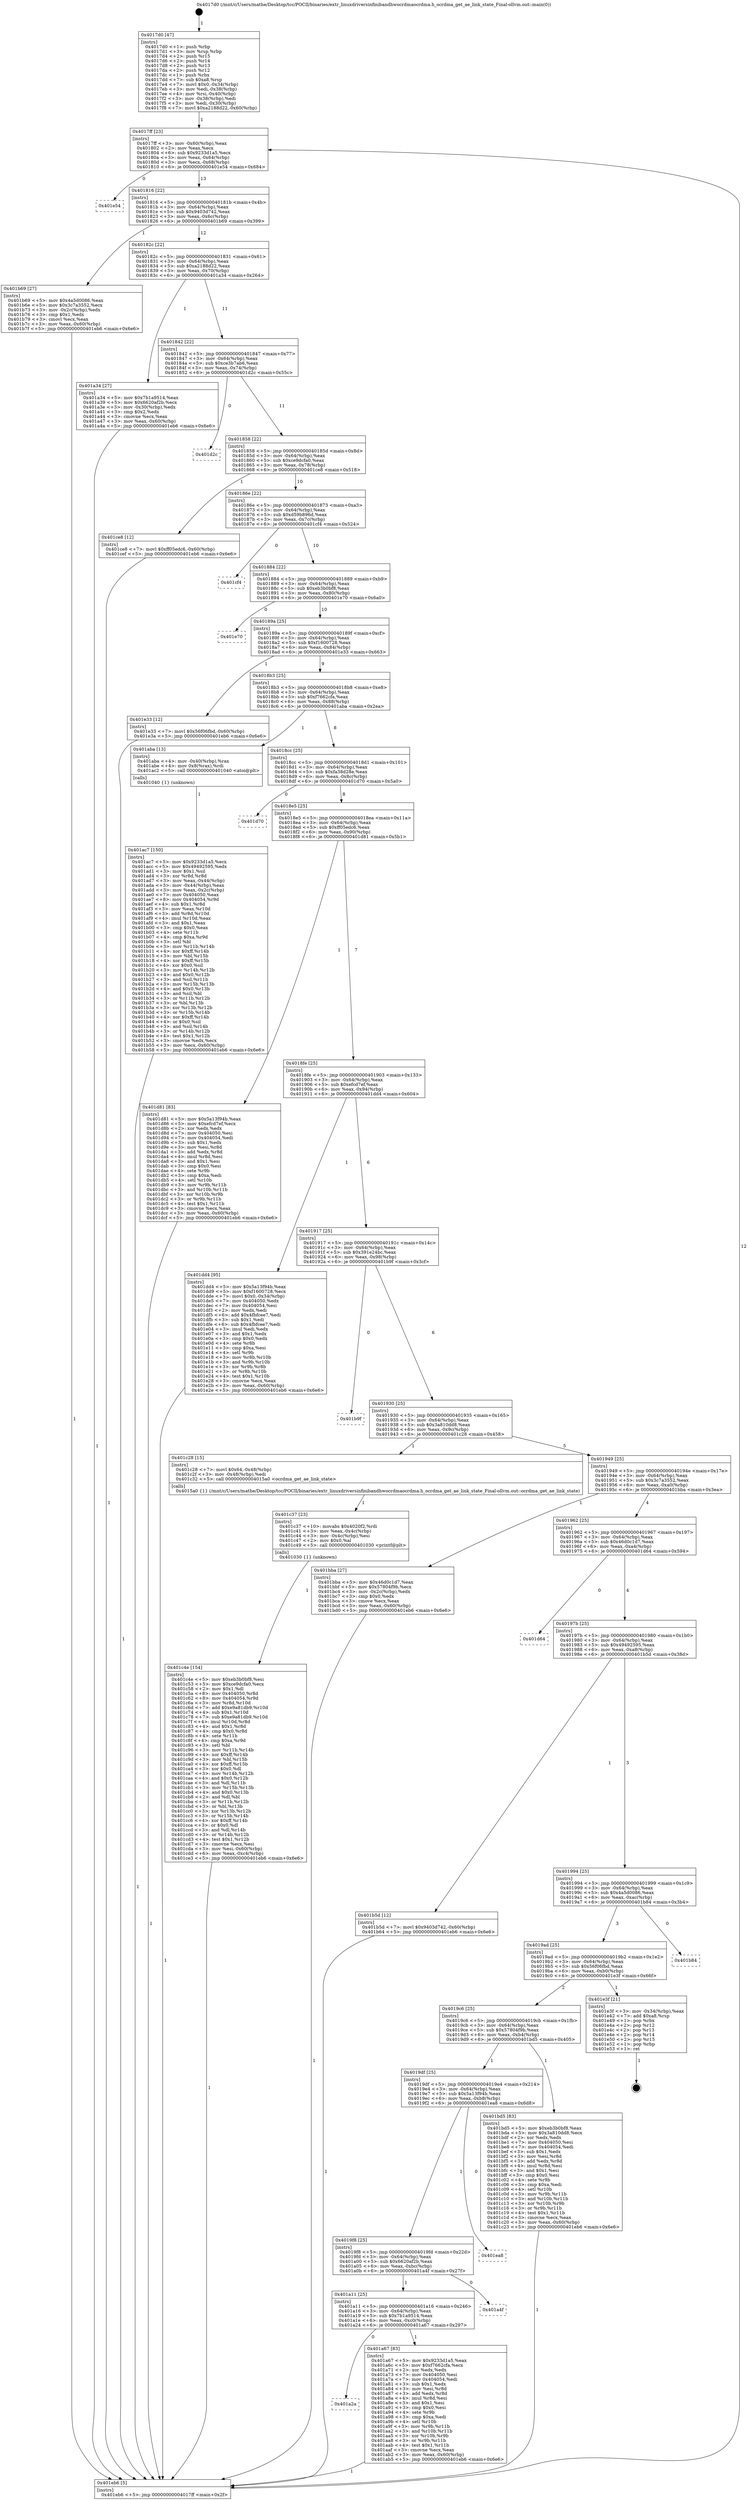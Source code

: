 digraph "0x4017d0" {
  label = "0x4017d0 (/mnt/c/Users/mathe/Desktop/tcc/POCII/binaries/extr_linuxdriversinfinibandhwocrdmaocrdma.h_ocrdma_get_ae_link_state_Final-ollvm.out::main(0))"
  labelloc = "t"
  node[shape=record]

  Entry [label="",width=0.3,height=0.3,shape=circle,fillcolor=black,style=filled]
  "0x4017ff" [label="{
     0x4017ff [23]\l
     | [instrs]\l
     &nbsp;&nbsp;0x4017ff \<+3\>: mov -0x60(%rbp),%eax\l
     &nbsp;&nbsp;0x401802 \<+2\>: mov %eax,%ecx\l
     &nbsp;&nbsp;0x401804 \<+6\>: sub $0x9233d1a5,%ecx\l
     &nbsp;&nbsp;0x40180a \<+3\>: mov %eax,-0x64(%rbp)\l
     &nbsp;&nbsp;0x40180d \<+3\>: mov %ecx,-0x68(%rbp)\l
     &nbsp;&nbsp;0x401810 \<+6\>: je 0000000000401e54 \<main+0x684\>\l
  }"]
  "0x401e54" [label="{
     0x401e54\l
  }", style=dashed]
  "0x401816" [label="{
     0x401816 [22]\l
     | [instrs]\l
     &nbsp;&nbsp;0x401816 \<+5\>: jmp 000000000040181b \<main+0x4b\>\l
     &nbsp;&nbsp;0x40181b \<+3\>: mov -0x64(%rbp),%eax\l
     &nbsp;&nbsp;0x40181e \<+5\>: sub $0x9403d742,%eax\l
     &nbsp;&nbsp;0x401823 \<+3\>: mov %eax,-0x6c(%rbp)\l
     &nbsp;&nbsp;0x401826 \<+6\>: je 0000000000401b69 \<main+0x399\>\l
  }"]
  Exit [label="",width=0.3,height=0.3,shape=circle,fillcolor=black,style=filled,peripheries=2]
  "0x401b69" [label="{
     0x401b69 [27]\l
     | [instrs]\l
     &nbsp;&nbsp;0x401b69 \<+5\>: mov $0x4a5d0086,%eax\l
     &nbsp;&nbsp;0x401b6e \<+5\>: mov $0x3c7a3552,%ecx\l
     &nbsp;&nbsp;0x401b73 \<+3\>: mov -0x2c(%rbp),%edx\l
     &nbsp;&nbsp;0x401b76 \<+3\>: cmp $0x1,%edx\l
     &nbsp;&nbsp;0x401b79 \<+3\>: cmovl %ecx,%eax\l
     &nbsp;&nbsp;0x401b7c \<+3\>: mov %eax,-0x60(%rbp)\l
     &nbsp;&nbsp;0x401b7f \<+5\>: jmp 0000000000401eb6 \<main+0x6e6\>\l
  }"]
  "0x40182c" [label="{
     0x40182c [22]\l
     | [instrs]\l
     &nbsp;&nbsp;0x40182c \<+5\>: jmp 0000000000401831 \<main+0x61\>\l
     &nbsp;&nbsp;0x401831 \<+3\>: mov -0x64(%rbp),%eax\l
     &nbsp;&nbsp;0x401834 \<+5\>: sub $0xa2188d22,%eax\l
     &nbsp;&nbsp;0x401839 \<+3\>: mov %eax,-0x70(%rbp)\l
     &nbsp;&nbsp;0x40183c \<+6\>: je 0000000000401a34 \<main+0x264\>\l
  }"]
  "0x401c4e" [label="{
     0x401c4e [154]\l
     | [instrs]\l
     &nbsp;&nbsp;0x401c4e \<+5\>: mov $0xeb3b0bf8,%esi\l
     &nbsp;&nbsp;0x401c53 \<+5\>: mov $0xce9dcfa0,%ecx\l
     &nbsp;&nbsp;0x401c58 \<+2\>: mov $0x1,%dl\l
     &nbsp;&nbsp;0x401c5a \<+8\>: mov 0x404050,%r8d\l
     &nbsp;&nbsp;0x401c62 \<+8\>: mov 0x404054,%r9d\l
     &nbsp;&nbsp;0x401c6a \<+3\>: mov %r8d,%r10d\l
     &nbsp;&nbsp;0x401c6d \<+7\>: add $0xe9a81db9,%r10d\l
     &nbsp;&nbsp;0x401c74 \<+4\>: sub $0x1,%r10d\l
     &nbsp;&nbsp;0x401c78 \<+7\>: sub $0xe9a81db9,%r10d\l
     &nbsp;&nbsp;0x401c7f \<+4\>: imul %r10d,%r8d\l
     &nbsp;&nbsp;0x401c83 \<+4\>: and $0x1,%r8d\l
     &nbsp;&nbsp;0x401c87 \<+4\>: cmp $0x0,%r8d\l
     &nbsp;&nbsp;0x401c8b \<+4\>: sete %r11b\l
     &nbsp;&nbsp;0x401c8f \<+4\>: cmp $0xa,%r9d\l
     &nbsp;&nbsp;0x401c93 \<+3\>: setl %bl\l
     &nbsp;&nbsp;0x401c96 \<+3\>: mov %r11b,%r14b\l
     &nbsp;&nbsp;0x401c99 \<+4\>: xor $0xff,%r14b\l
     &nbsp;&nbsp;0x401c9d \<+3\>: mov %bl,%r15b\l
     &nbsp;&nbsp;0x401ca0 \<+4\>: xor $0xff,%r15b\l
     &nbsp;&nbsp;0x401ca4 \<+3\>: xor $0x0,%dl\l
     &nbsp;&nbsp;0x401ca7 \<+3\>: mov %r14b,%r12b\l
     &nbsp;&nbsp;0x401caa \<+4\>: and $0x0,%r12b\l
     &nbsp;&nbsp;0x401cae \<+3\>: and %dl,%r11b\l
     &nbsp;&nbsp;0x401cb1 \<+3\>: mov %r15b,%r13b\l
     &nbsp;&nbsp;0x401cb4 \<+4\>: and $0x0,%r13b\l
     &nbsp;&nbsp;0x401cb8 \<+2\>: and %dl,%bl\l
     &nbsp;&nbsp;0x401cba \<+3\>: or %r11b,%r12b\l
     &nbsp;&nbsp;0x401cbd \<+3\>: or %bl,%r13b\l
     &nbsp;&nbsp;0x401cc0 \<+3\>: xor %r13b,%r12b\l
     &nbsp;&nbsp;0x401cc3 \<+3\>: or %r15b,%r14b\l
     &nbsp;&nbsp;0x401cc6 \<+4\>: xor $0xff,%r14b\l
     &nbsp;&nbsp;0x401cca \<+3\>: or $0x0,%dl\l
     &nbsp;&nbsp;0x401ccd \<+3\>: and %dl,%r14b\l
     &nbsp;&nbsp;0x401cd0 \<+3\>: or %r14b,%r12b\l
     &nbsp;&nbsp;0x401cd3 \<+4\>: test $0x1,%r12b\l
     &nbsp;&nbsp;0x401cd7 \<+3\>: cmovne %ecx,%esi\l
     &nbsp;&nbsp;0x401cda \<+3\>: mov %esi,-0x60(%rbp)\l
     &nbsp;&nbsp;0x401cdd \<+6\>: mov %eax,-0xc4(%rbp)\l
     &nbsp;&nbsp;0x401ce3 \<+5\>: jmp 0000000000401eb6 \<main+0x6e6\>\l
  }"]
  "0x401a34" [label="{
     0x401a34 [27]\l
     | [instrs]\l
     &nbsp;&nbsp;0x401a34 \<+5\>: mov $0x7b1a9514,%eax\l
     &nbsp;&nbsp;0x401a39 \<+5\>: mov $0x6620af2b,%ecx\l
     &nbsp;&nbsp;0x401a3e \<+3\>: mov -0x30(%rbp),%edx\l
     &nbsp;&nbsp;0x401a41 \<+3\>: cmp $0x2,%edx\l
     &nbsp;&nbsp;0x401a44 \<+3\>: cmovne %ecx,%eax\l
     &nbsp;&nbsp;0x401a47 \<+3\>: mov %eax,-0x60(%rbp)\l
     &nbsp;&nbsp;0x401a4a \<+5\>: jmp 0000000000401eb6 \<main+0x6e6\>\l
  }"]
  "0x401842" [label="{
     0x401842 [22]\l
     | [instrs]\l
     &nbsp;&nbsp;0x401842 \<+5\>: jmp 0000000000401847 \<main+0x77\>\l
     &nbsp;&nbsp;0x401847 \<+3\>: mov -0x64(%rbp),%eax\l
     &nbsp;&nbsp;0x40184a \<+5\>: sub $0xce3b7ab6,%eax\l
     &nbsp;&nbsp;0x40184f \<+3\>: mov %eax,-0x74(%rbp)\l
     &nbsp;&nbsp;0x401852 \<+6\>: je 0000000000401d2c \<main+0x55c\>\l
  }"]
  "0x401eb6" [label="{
     0x401eb6 [5]\l
     | [instrs]\l
     &nbsp;&nbsp;0x401eb6 \<+5\>: jmp 00000000004017ff \<main+0x2f\>\l
  }"]
  "0x4017d0" [label="{
     0x4017d0 [47]\l
     | [instrs]\l
     &nbsp;&nbsp;0x4017d0 \<+1\>: push %rbp\l
     &nbsp;&nbsp;0x4017d1 \<+3\>: mov %rsp,%rbp\l
     &nbsp;&nbsp;0x4017d4 \<+2\>: push %r15\l
     &nbsp;&nbsp;0x4017d6 \<+2\>: push %r14\l
     &nbsp;&nbsp;0x4017d8 \<+2\>: push %r13\l
     &nbsp;&nbsp;0x4017da \<+2\>: push %r12\l
     &nbsp;&nbsp;0x4017dc \<+1\>: push %rbx\l
     &nbsp;&nbsp;0x4017dd \<+7\>: sub $0xa8,%rsp\l
     &nbsp;&nbsp;0x4017e4 \<+7\>: movl $0x0,-0x34(%rbp)\l
     &nbsp;&nbsp;0x4017eb \<+3\>: mov %edi,-0x38(%rbp)\l
     &nbsp;&nbsp;0x4017ee \<+4\>: mov %rsi,-0x40(%rbp)\l
     &nbsp;&nbsp;0x4017f2 \<+3\>: mov -0x38(%rbp),%edi\l
     &nbsp;&nbsp;0x4017f5 \<+3\>: mov %edi,-0x30(%rbp)\l
     &nbsp;&nbsp;0x4017f8 \<+7\>: movl $0xa2188d22,-0x60(%rbp)\l
  }"]
  "0x401c37" [label="{
     0x401c37 [23]\l
     | [instrs]\l
     &nbsp;&nbsp;0x401c37 \<+10\>: movabs $0x4020f2,%rdi\l
     &nbsp;&nbsp;0x401c41 \<+3\>: mov %eax,-0x4c(%rbp)\l
     &nbsp;&nbsp;0x401c44 \<+3\>: mov -0x4c(%rbp),%esi\l
     &nbsp;&nbsp;0x401c47 \<+2\>: mov $0x0,%al\l
     &nbsp;&nbsp;0x401c49 \<+5\>: call 0000000000401030 \<printf@plt\>\l
     | [calls]\l
     &nbsp;&nbsp;0x401030 \{1\} (unknown)\l
  }"]
  "0x401d2c" [label="{
     0x401d2c\l
  }", style=dashed]
  "0x401858" [label="{
     0x401858 [22]\l
     | [instrs]\l
     &nbsp;&nbsp;0x401858 \<+5\>: jmp 000000000040185d \<main+0x8d\>\l
     &nbsp;&nbsp;0x40185d \<+3\>: mov -0x64(%rbp),%eax\l
     &nbsp;&nbsp;0x401860 \<+5\>: sub $0xce9dcfa0,%eax\l
     &nbsp;&nbsp;0x401865 \<+3\>: mov %eax,-0x78(%rbp)\l
     &nbsp;&nbsp;0x401868 \<+6\>: je 0000000000401ce8 \<main+0x518\>\l
  }"]
  "0x401ac7" [label="{
     0x401ac7 [150]\l
     | [instrs]\l
     &nbsp;&nbsp;0x401ac7 \<+5\>: mov $0x9233d1a5,%ecx\l
     &nbsp;&nbsp;0x401acc \<+5\>: mov $0x49492595,%edx\l
     &nbsp;&nbsp;0x401ad1 \<+3\>: mov $0x1,%sil\l
     &nbsp;&nbsp;0x401ad4 \<+3\>: xor %r8d,%r8d\l
     &nbsp;&nbsp;0x401ad7 \<+3\>: mov %eax,-0x44(%rbp)\l
     &nbsp;&nbsp;0x401ada \<+3\>: mov -0x44(%rbp),%eax\l
     &nbsp;&nbsp;0x401add \<+3\>: mov %eax,-0x2c(%rbp)\l
     &nbsp;&nbsp;0x401ae0 \<+7\>: mov 0x404050,%eax\l
     &nbsp;&nbsp;0x401ae7 \<+8\>: mov 0x404054,%r9d\l
     &nbsp;&nbsp;0x401aef \<+4\>: sub $0x1,%r8d\l
     &nbsp;&nbsp;0x401af3 \<+3\>: mov %eax,%r10d\l
     &nbsp;&nbsp;0x401af6 \<+3\>: add %r8d,%r10d\l
     &nbsp;&nbsp;0x401af9 \<+4\>: imul %r10d,%eax\l
     &nbsp;&nbsp;0x401afd \<+3\>: and $0x1,%eax\l
     &nbsp;&nbsp;0x401b00 \<+3\>: cmp $0x0,%eax\l
     &nbsp;&nbsp;0x401b03 \<+4\>: sete %r11b\l
     &nbsp;&nbsp;0x401b07 \<+4\>: cmp $0xa,%r9d\l
     &nbsp;&nbsp;0x401b0b \<+3\>: setl %bl\l
     &nbsp;&nbsp;0x401b0e \<+3\>: mov %r11b,%r14b\l
     &nbsp;&nbsp;0x401b11 \<+4\>: xor $0xff,%r14b\l
     &nbsp;&nbsp;0x401b15 \<+3\>: mov %bl,%r15b\l
     &nbsp;&nbsp;0x401b18 \<+4\>: xor $0xff,%r15b\l
     &nbsp;&nbsp;0x401b1c \<+4\>: xor $0x0,%sil\l
     &nbsp;&nbsp;0x401b20 \<+3\>: mov %r14b,%r12b\l
     &nbsp;&nbsp;0x401b23 \<+4\>: and $0x0,%r12b\l
     &nbsp;&nbsp;0x401b27 \<+3\>: and %sil,%r11b\l
     &nbsp;&nbsp;0x401b2a \<+3\>: mov %r15b,%r13b\l
     &nbsp;&nbsp;0x401b2d \<+4\>: and $0x0,%r13b\l
     &nbsp;&nbsp;0x401b31 \<+3\>: and %sil,%bl\l
     &nbsp;&nbsp;0x401b34 \<+3\>: or %r11b,%r12b\l
     &nbsp;&nbsp;0x401b37 \<+3\>: or %bl,%r13b\l
     &nbsp;&nbsp;0x401b3a \<+3\>: xor %r13b,%r12b\l
     &nbsp;&nbsp;0x401b3d \<+3\>: or %r15b,%r14b\l
     &nbsp;&nbsp;0x401b40 \<+4\>: xor $0xff,%r14b\l
     &nbsp;&nbsp;0x401b44 \<+4\>: or $0x0,%sil\l
     &nbsp;&nbsp;0x401b48 \<+3\>: and %sil,%r14b\l
     &nbsp;&nbsp;0x401b4b \<+3\>: or %r14b,%r12b\l
     &nbsp;&nbsp;0x401b4e \<+4\>: test $0x1,%r12b\l
     &nbsp;&nbsp;0x401b52 \<+3\>: cmovne %edx,%ecx\l
     &nbsp;&nbsp;0x401b55 \<+3\>: mov %ecx,-0x60(%rbp)\l
     &nbsp;&nbsp;0x401b58 \<+5\>: jmp 0000000000401eb6 \<main+0x6e6\>\l
  }"]
  "0x401ce8" [label="{
     0x401ce8 [12]\l
     | [instrs]\l
     &nbsp;&nbsp;0x401ce8 \<+7\>: movl $0xff05edc6,-0x60(%rbp)\l
     &nbsp;&nbsp;0x401cef \<+5\>: jmp 0000000000401eb6 \<main+0x6e6\>\l
  }"]
  "0x40186e" [label="{
     0x40186e [22]\l
     | [instrs]\l
     &nbsp;&nbsp;0x40186e \<+5\>: jmp 0000000000401873 \<main+0xa3\>\l
     &nbsp;&nbsp;0x401873 \<+3\>: mov -0x64(%rbp),%eax\l
     &nbsp;&nbsp;0x401876 \<+5\>: sub $0xd59b896d,%eax\l
     &nbsp;&nbsp;0x40187b \<+3\>: mov %eax,-0x7c(%rbp)\l
     &nbsp;&nbsp;0x40187e \<+6\>: je 0000000000401cf4 \<main+0x524\>\l
  }"]
  "0x401a2a" [label="{
     0x401a2a\l
  }", style=dashed]
  "0x401cf4" [label="{
     0x401cf4\l
  }", style=dashed]
  "0x401884" [label="{
     0x401884 [22]\l
     | [instrs]\l
     &nbsp;&nbsp;0x401884 \<+5\>: jmp 0000000000401889 \<main+0xb9\>\l
     &nbsp;&nbsp;0x401889 \<+3\>: mov -0x64(%rbp),%eax\l
     &nbsp;&nbsp;0x40188c \<+5\>: sub $0xeb3b0bf8,%eax\l
     &nbsp;&nbsp;0x401891 \<+3\>: mov %eax,-0x80(%rbp)\l
     &nbsp;&nbsp;0x401894 \<+6\>: je 0000000000401e70 \<main+0x6a0\>\l
  }"]
  "0x401a67" [label="{
     0x401a67 [83]\l
     | [instrs]\l
     &nbsp;&nbsp;0x401a67 \<+5\>: mov $0x9233d1a5,%eax\l
     &nbsp;&nbsp;0x401a6c \<+5\>: mov $0xf7662cfa,%ecx\l
     &nbsp;&nbsp;0x401a71 \<+2\>: xor %edx,%edx\l
     &nbsp;&nbsp;0x401a73 \<+7\>: mov 0x404050,%esi\l
     &nbsp;&nbsp;0x401a7a \<+7\>: mov 0x404054,%edi\l
     &nbsp;&nbsp;0x401a81 \<+3\>: sub $0x1,%edx\l
     &nbsp;&nbsp;0x401a84 \<+3\>: mov %esi,%r8d\l
     &nbsp;&nbsp;0x401a87 \<+3\>: add %edx,%r8d\l
     &nbsp;&nbsp;0x401a8a \<+4\>: imul %r8d,%esi\l
     &nbsp;&nbsp;0x401a8e \<+3\>: and $0x1,%esi\l
     &nbsp;&nbsp;0x401a91 \<+3\>: cmp $0x0,%esi\l
     &nbsp;&nbsp;0x401a94 \<+4\>: sete %r9b\l
     &nbsp;&nbsp;0x401a98 \<+3\>: cmp $0xa,%edi\l
     &nbsp;&nbsp;0x401a9b \<+4\>: setl %r10b\l
     &nbsp;&nbsp;0x401a9f \<+3\>: mov %r9b,%r11b\l
     &nbsp;&nbsp;0x401aa2 \<+3\>: and %r10b,%r11b\l
     &nbsp;&nbsp;0x401aa5 \<+3\>: xor %r10b,%r9b\l
     &nbsp;&nbsp;0x401aa8 \<+3\>: or %r9b,%r11b\l
     &nbsp;&nbsp;0x401aab \<+4\>: test $0x1,%r11b\l
     &nbsp;&nbsp;0x401aaf \<+3\>: cmovne %ecx,%eax\l
     &nbsp;&nbsp;0x401ab2 \<+3\>: mov %eax,-0x60(%rbp)\l
     &nbsp;&nbsp;0x401ab5 \<+5\>: jmp 0000000000401eb6 \<main+0x6e6\>\l
  }"]
  "0x401e70" [label="{
     0x401e70\l
  }", style=dashed]
  "0x40189a" [label="{
     0x40189a [25]\l
     | [instrs]\l
     &nbsp;&nbsp;0x40189a \<+5\>: jmp 000000000040189f \<main+0xcf\>\l
     &nbsp;&nbsp;0x40189f \<+3\>: mov -0x64(%rbp),%eax\l
     &nbsp;&nbsp;0x4018a2 \<+5\>: sub $0xf1600728,%eax\l
     &nbsp;&nbsp;0x4018a7 \<+6\>: mov %eax,-0x84(%rbp)\l
     &nbsp;&nbsp;0x4018ad \<+6\>: je 0000000000401e33 \<main+0x663\>\l
  }"]
  "0x401a11" [label="{
     0x401a11 [25]\l
     | [instrs]\l
     &nbsp;&nbsp;0x401a11 \<+5\>: jmp 0000000000401a16 \<main+0x246\>\l
     &nbsp;&nbsp;0x401a16 \<+3\>: mov -0x64(%rbp),%eax\l
     &nbsp;&nbsp;0x401a19 \<+5\>: sub $0x7b1a9514,%eax\l
     &nbsp;&nbsp;0x401a1e \<+6\>: mov %eax,-0xc0(%rbp)\l
     &nbsp;&nbsp;0x401a24 \<+6\>: je 0000000000401a67 \<main+0x297\>\l
  }"]
  "0x401e33" [label="{
     0x401e33 [12]\l
     | [instrs]\l
     &nbsp;&nbsp;0x401e33 \<+7\>: movl $0x56f06fbd,-0x60(%rbp)\l
     &nbsp;&nbsp;0x401e3a \<+5\>: jmp 0000000000401eb6 \<main+0x6e6\>\l
  }"]
  "0x4018b3" [label="{
     0x4018b3 [25]\l
     | [instrs]\l
     &nbsp;&nbsp;0x4018b3 \<+5\>: jmp 00000000004018b8 \<main+0xe8\>\l
     &nbsp;&nbsp;0x4018b8 \<+3\>: mov -0x64(%rbp),%eax\l
     &nbsp;&nbsp;0x4018bb \<+5\>: sub $0xf7662cfa,%eax\l
     &nbsp;&nbsp;0x4018c0 \<+6\>: mov %eax,-0x88(%rbp)\l
     &nbsp;&nbsp;0x4018c6 \<+6\>: je 0000000000401aba \<main+0x2ea\>\l
  }"]
  "0x401a4f" [label="{
     0x401a4f\l
  }", style=dashed]
  "0x401aba" [label="{
     0x401aba [13]\l
     | [instrs]\l
     &nbsp;&nbsp;0x401aba \<+4\>: mov -0x40(%rbp),%rax\l
     &nbsp;&nbsp;0x401abe \<+4\>: mov 0x8(%rax),%rdi\l
     &nbsp;&nbsp;0x401ac2 \<+5\>: call 0000000000401040 \<atoi@plt\>\l
     | [calls]\l
     &nbsp;&nbsp;0x401040 \{1\} (unknown)\l
  }"]
  "0x4018cc" [label="{
     0x4018cc [25]\l
     | [instrs]\l
     &nbsp;&nbsp;0x4018cc \<+5\>: jmp 00000000004018d1 \<main+0x101\>\l
     &nbsp;&nbsp;0x4018d1 \<+3\>: mov -0x64(%rbp),%eax\l
     &nbsp;&nbsp;0x4018d4 \<+5\>: sub $0xfa38d28e,%eax\l
     &nbsp;&nbsp;0x4018d9 \<+6\>: mov %eax,-0x8c(%rbp)\l
     &nbsp;&nbsp;0x4018df \<+6\>: je 0000000000401d70 \<main+0x5a0\>\l
  }"]
  "0x4019f8" [label="{
     0x4019f8 [25]\l
     | [instrs]\l
     &nbsp;&nbsp;0x4019f8 \<+5\>: jmp 00000000004019fd \<main+0x22d\>\l
     &nbsp;&nbsp;0x4019fd \<+3\>: mov -0x64(%rbp),%eax\l
     &nbsp;&nbsp;0x401a00 \<+5\>: sub $0x6620af2b,%eax\l
     &nbsp;&nbsp;0x401a05 \<+6\>: mov %eax,-0xbc(%rbp)\l
     &nbsp;&nbsp;0x401a0b \<+6\>: je 0000000000401a4f \<main+0x27f\>\l
  }"]
  "0x401d70" [label="{
     0x401d70\l
  }", style=dashed]
  "0x4018e5" [label="{
     0x4018e5 [25]\l
     | [instrs]\l
     &nbsp;&nbsp;0x4018e5 \<+5\>: jmp 00000000004018ea \<main+0x11a\>\l
     &nbsp;&nbsp;0x4018ea \<+3\>: mov -0x64(%rbp),%eax\l
     &nbsp;&nbsp;0x4018ed \<+5\>: sub $0xff05edc6,%eax\l
     &nbsp;&nbsp;0x4018f2 \<+6\>: mov %eax,-0x90(%rbp)\l
     &nbsp;&nbsp;0x4018f8 \<+6\>: je 0000000000401d81 \<main+0x5b1\>\l
  }"]
  "0x401ea8" [label="{
     0x401ea8\l
  }", style=dashed]
  "0x401d81" [label="{
     0x401d81 [83]\l
     | [instrs]\l
     &nbsp;&nbsp;0x401d81 \<+5\>: mov $0x5a13f94b,%eax\l
     &nbsp;&nbsp;0x401d86 \<+5\>: mov $0xefcd7ef,%ecx\l
     &nbsp;&nbsp;0x401d8b \<+2\>: xor %edx,%edx\l
     &nbsp;&nbsp;0x401d8d \<+7\>: mov 0x404050,%esi\l
     &nbsp;&nbsp;0x401d94 \<+7\>: mov 0x404054,%edi\l
     &nbsp;&nbsp;0x401d9b \<+3\>: sub $0x1,%edx\l
     &nbsp;&nbsp;0x401d9e \<+3\>: mov %esi,%r8d\l
     &nbsp;&nbsp;0x401da1 \<+3\>: add %edx,%r8d\l
     &nbsp;&nbsp;0x401da4 \<+4\>: imul %r8d,%esi\l
     &nbsp;&nbsp;0x401da8 \<+3\>: and $0x1,%esi\l
     &nbsp;&nbsp;0x401dab \<+3\>: cmp $0x0,%esi\l
     &nbsp;&nbsp;0x401dae \<+4\>: sete %r9b\l
     &nbsp;&nbsp;0x401db2 \<+3\>: cmp $0xa,%edi\l
     &nbsp;&nbsp;0x401db5 \<+4\>: setl %r10b\l
     &nbsp;&nbsp;0x401db9 \<+3\>: mov %r9b,%r11b\l
     &nbsp;&nbsp;0x401dbc \<+3\>: and %r10b,%r11b\l
     &nbsp;&nbsp;0x401dbf \<+3\>: xor %r10b,%r9b\l
     &nbsp;&nbsp;0x401dc2 \<+3\>: or %r9b,%r11b\l
     &nbsp;&nbsp;0x401dc5 \<+4\>: test $0x1,%r11b\l
     &nbsp;&nbsp;0x401dc9 \<+3\>: cmovne %ecx,%eax\l
     &nbsp;&nbsp;0x401dcc \<+3\>: mov %eax,-0x60(%rbp)\l
     &nbsp;&nbsp;0x401dcf \<+5\>: jmp 0000000000401eb6 \<main+0x6e6\>\l
  }"]
  "0x4018fe" [label="{
     0x4018fe [25]\l
     | [instrs]\l
     &nbsp;&nbsp;0x4018fe \<+5\>: jmp 0000000000401903 \<main+0x133\>\l
     &nbsp;&nbsp;0x401903 \<+3\>: mov -0x64(%rbp),%eax\l
     &nbsp;&nbsp;0x401906 \<+5\>: sub $0xefcd7ef,%eax\l
     &nbsp;&nbsp;0x40190b \<+6\>: mov %eax,-0x94(%rbp)\l
     &nbsp;&nbsp;0x401911 \<+6\>: je 0000000000401dd4 \<main+0x604\>\l
  }"]
  "0x4019df" [label="{
     0x4019df [25]\l
     | [instrs]\l
     &nbsp;&nbsp;0x4019df \<+5\>: jmp 00000000004019e4 \<main+0x214\>\l
     &nbsp;&nbsp;0x4019e4 \<+3\>: mov -0x64(%rbp),%eax\l
     &nbsp;&nbsp;0x4019e7 \<+5\>: sub $0x5a13f94b,%eax\l
     &nbsp;&nbsp;0x4019ec \<+6\>: mov %eax,-0xb8(%rbp)\l
     &nbsp;&nbsp;0x4019f2 \<+6\>: je 0000000000401ea8 \<main+0x6d8\>\l
  }"]
  "0x401dd4" [label="{
     0x401dd4 [95]\l
     | [instrs]\l
     &nbsp;&nbsp;0x401dd4 \<+5\>: mov $0x5a13f94b,%eax\l
     &nbsp;&nbsp;0x401dd9 \<+5\>: mov $0xf1600728,%ecx\l
     &nbsp;&nbsp;0x401dde \<+7\>: movl $0x0,-0x34(%rbp)\l
     &nbsp;&nbsp;0x401de5 \<+7\>: mov 0x404050,%edx\l
     &nbsp;&nbsp;0x401dec \<+7\>: mov 0x404054,%esi\l
     &nbsp;&nbsp;0x401df3 \<+2\>: mov %edx,%edi\l
     &nbsp;&nbsp;0x401df5 \<+6\>: add $0x4fbfcee7,%edi\l
     &nbsp;&nbsp;0x401dfb \<+3\>: sub $0x1,%edi\l
     &nbsp;&nbsp;0x401dfe \<+6\>: sub $0x4fbfcee7,%edi\l
     &nbsp;&nbsp;0x401e04 \<+3\>: imul %edi,%edx\l
     &nbsp;&nbsp;0x401e07 \<+3\>: and $0x1,%edx\l
     &nbsp;&nbsp;0x401e0a \<+3\>: cmp $0x0,%edx\l
     &nbsp;&nbsp;0x401e0d \<+4\>: sete %r8b\l
     &nbsp;&nbsp;0x401e11 \<+3\>: cmp $0xa,%esi\l
     &nbsp;&nbsp;0x401e14 \<+4\>: setl %r9b\l
     &nbsp;&nbsp;0x401e18 \<+3\>: mov %r8b,%r10b\l
     &nbsp;&nbsp;0x401e1b \<+3\>: and %r9b,%r10b\l
     &nbsp;&nbsp;0x401e1e \<+3\>: xor %r9b,%r8b\l
     &nbsp;&nbsp;0x401e21 \<+3\>: or %r8b,%r10b\l
     &nbsp;&nbsp;0x401e24 \<+4\>: test $0x1,%r10b\l
     &nbsp;&nbsp;0x401e28 \<+3\>: cmovne %ecx,%eax\l
     &nbsp;&nbsp;0x401e2b \<+3\>: mov %eax,-0x60(%rbp)\l
     &nbsp;&nbsp;0x401e2e \<+5\>: jmp 0000000000401eb6 \<main+0x6e6\>\l
  }"]
  "0x401917" [label="{
     0x401917 [25]\l
     | [instrs]\l
     &nbsp;&nbsp;0x401917 \<+5\>: jmp 000000000040191c \<main+0x14c\>\l
     &nbsp;&nbsp;0x40191c \<+3\>: mov -0x64(%rbp),%eax\l
     &nbsp;&nbsp;0x40191f \<+5\>: sub $0x391e24bc,%eax\l
     &nbsp;&nbsp;0x401924 \<+6\>: mov %eax,-0x98(%rbp)\l
     &nbsp;&nbsp;0x40192a \<+6\>: je 0000000000401b9f \<main+0x3cf\>\l
  }"]
  "0x401bd5" [label="{
     0x401bd5 [83]\l
     | [instrs]\l
     &nbsp;&nbsp;0x401bd5 \<+5\>: mov $0xeb3b0bf8,%eax\l
     &nbsp;&nbsp;0x401bda \<+5\>: mov $0x3a810dd8,%ecx\l
     &nbsp;&nbsp;0x401bdf \<+2\>: xor %edx,%edx\l
     &nbsp;&nbsp;0x401be1 \<+7\>: mov 0x404050,%esi\l
     &nbsp;&nbsp;0x401be8 \<+7\>: mov 0x404054,%edi\l
     &nbsp;&nbsp;0x401bef \<+3\>: sub $0x1,%edx\l
     &nbsp;&nbsp;0x401bf2 \<+3\>: mov %esi,%r8d\l
     &nbsp;&nbsp;0x401bf5 \<+3\>: add %edx,%r8d\l
     &nbsp;&nbsp;0x401bf8 \<+4\>: imul %r8d,%esi\l
     &nbsp;&nbsp;0x401bfc \<+3\>: and $0x1,%esi\l
     &nbsp;&nbsp;0x401bff \<+3\>: cmp $0x0,%esi\l
     &nbsp;&nbsp;0x401c02 \<+4\>: sete %r9b\l
     &nbsp;&nbsp;0x401c06 \<+3\>: cmp $0xa,%edi\l
     &nbsp;&nbsp;0x401c09 \<+4\>: setl %r10b\l
     &nbsp;&nbsp;0x401c0d \<+3\>: mov %r9b,%r11b\l
     &nbsp;&nbsp;0x401c10 \<+3\>: and %r10b,%r11b\l
     &nbsp;&nbsp;0x401c13 \<+3\>: xor %r10b,%r9b\l
     &nbsp;&nbsp;0x401c16 \<+3\>: or %r9b,%r11b\l
     &nbsp;&nbsp;0x401c19 \<+4\>: test $0x1,%r11b\l
     &nbsp;&nbsp;0x401c1d \<+3\>: cmovne %ecx,%eax\l
     &nbsp;&nbsp;0x401c20 \<+3\>: mov %eax,-0x60(%rbp)\l
     &nbsp;&nbsp;0x401c23 \<+5\>: jmp 0000000000401eb6 \<main+0x6e6\>\l
  }"]
  "0x401b9f" [label="{
     0x401b9f\l
  }", style=dashed]
  "0x401930" [label="{
     0x401930 [25]\l
     | [instrs]\l
     &nbsp;&nbsp;0x401930 \<+5\>: jmp 0000000000401935 \<main+0x165\>\l
     &nbsp;&nbsp;0x401935 \<+3\>: mov -0x64(%rbp),%eax\l
     &nbsp;&nbsp;0x401938 \<+5\>: sub $0x3a810dd8,%eax\l
     &nbsp;&nbsp;0x40193d \<+6\>: mov %eax,-0x9c(%rbp)\l
     &nbsp;&nbsp;0x401943 \<+6\>: je 0000000000401c28 \<main+0x458\>\l
  }"]
  "0x4019c6" [label="{
     0x4019c6 [25]\l
     | [instrs]\l
     &nbsp;&nbsp;0x4019c6 \<+5\>: jmp 00000000004019cb \<main+0x1fb\>\l
     &nbsp;&nbsp;0x4019cb \<+3\>: mov -0x64(%rbp),%eax\l
     &nbsp;&nbsp;0x4019ce \<+5\>: sub $0x57804f9b,%eax\l
     &nbsp;&nbsp;0x4019d3 \<+6\>: mov %eax,-0xb4(%rbp)\l
     &nbsp;&nbsp;0x4019d9 \<+6\>: je 0000000000401bd5 \<main+0x405\>\l
  }"]
  "0x401c28" [label="{
     0x401c28 [15]\l
     | [instrs]\l
     &nbsp;&nbsp;0x401c28 \<+7\>: movl $0x64,-0x48(%rbp)\l
     &nbsp;&nbsp;0x401c2f \<+3\>: mov -0x48(%rbp),%edi\l
     &nbsp;&nbsp;0x401c32 \<+5\>: call 00000000004015a0 \<ocrdma_get_ae_link_state\>\l
     | [calls]\l
     &nbsp;&nbsp;0x4015a0 \{1\} (/mnt/c/Users/mathe/Desktop/tcc/POCII/binaries/extr_linuxdriversinfinibandhwocrdmaocrdma.h_ocrdma_get_ae_link_state_Final-ollvm.out::ocrdma_get_ae_link_state)\l
  }"]
  "0x401949" [label="{
     0x401949 [25]\l
     | [instrs]\l
     &nbsp;&nbsp;0x401949 \<+5\>: jmp 000000000040194e \<main+0x17e\>\l
     &nbsp;&nbsp;0x40194e \<+3\>: mov -0x64(%rbp),%eax\l
     &nbsp;&nbsp;0x401951 \<+5\>: sub $0x3c7a3552,%eax\l
     &nbsp;&nbsp;0x401956 \<+6\>: mov %eax,-0xa0(%rbp)\l
     &nbsp;&nbsp;0x40195c \<+6\>: je 0000000000401bba \<main+0x3ea\>\l
  }"]
  "0x401e3f" [label="{
     0x401e3f [21]\l
     | [instrs]\l
     &nbsp;&nbsp;0x401e3f \<+3\>: mov -0x34(%rbp),%eax\l
     &nbsp;&nbsp;0x401e42 \<+7\>: add $0xa8,%rsp\l
     &nbsp;&nbsp;0x401e49 \<+1\>: pop %rbx\l
     &nbsp;&nbsp;0x401e4a \<+2\>: pop %r12\l
     &nbsp;&nbsp;0x401e4c \<+2\>: pop %r13\l
     &nbsp;&nbsp;0x401e4e \<+2\>: pop %r14\l
     &nbsp;&nbsp;0x401e50 \<+2\>: pop %r15\l
     &nbsp;&nbsp;0x401e52 \<+1\>: pop %rbp\l
     &nbsp;&nbsp;0x401e53 \<+1\>: ret\l
  }"]
  "0x401bba" [label="{
     0x401bba [27]\l
     | [instrs]\l
     &nbsp;&nbsp;0x401bba \<+5\>: mov $0x46d0c1d7,%eax\l
     &nbsp;&nbsp;0x401bbf \<+5\>: mov $0x57804f9b,%ecx\l
     &nbsp;&nbsp;0x401bc4 \<+3\>: mov -0x2c(%rbp),%edx\l
     &nbsp;&nbsp;0x401bc7 \<+3\>: cmp $0x0,%edx\l
     &nbsp;&nbsp;0x401bca \<+3\>: cmove %ecx,%eax\l
     &nbsp;&nbsp;0x401bcd \<+3\>: mov %eax,-0x60(%rbp)\l
     &nbsp;&nbsp;0x401bd0 \<+5\>: jmp 0000000000401eb6 \<main+0x6e6\>\l
  }"]
  "0x401962" [label="{
     0x401962 [25]\l
     | [instrs]\l
     &nbsp;&nbsp;0x401962 \<+5\>: jmp 0000000000401967 \<main+0x197\>\l
     &nbsp;&nbsp;0x401967 \<+3\>: mov -0x64(%rbp),%eax\l
     &nbsp;&nbsp;0x40196a \<+5\>: sub $0x46d0c1d7,%eax\l
     &nbsp;&nbsp;0x40196f \<+6\>: mov %eax,-0xa4(%rbp)\l
     &nbsp;&nbsp;0x401975 \<+6\>: je 0000000000401d64 \<main+0x594\>\l
  }"]
  "0x4019ad" [label="{
     0x4019ad [25]\l
     | [instrs]\l
     &nbsp;&nbsp;0x4019ad \<+5\>: jmp 00000000004019b2 \<main+0x1e2\>\l
     &nbsp;&nbsp;0x4019b2 \<+3\>: mov -0x64(%rbp),%eax\l
     &nbsp;&nbsp;0x4019b5 \<+5\>: sub $0x56f06fbd,%eax\l
     &nbsp;&nbsp;0x4019ba \<+6\>: mov %eax,-0xb0(%rbp)\l
     &nbsp;&nbsp;0x4019c0 \<+6\>: je 0000000000401e3f \<main+0x66f\>\l
  }"]
  "0x401d64" [label="{
     0x401d64\l
  }", style=dashed]
  "0x40197b" [label="{
     0x40197b [25]\l
     | [instrs]\l
     &nbsp;&nbsp;0x40197b \<+5\>: jmp 0000000000401980 \<main+0x1b0\>\l
     &nbsp;&nbsp;0x401980 \<+3\>: mov -0x64(%rbp),%eax\l
     &nbsp;&nbsp;0x401983 \<+5\>: sub $0x49492595,%eax\l
     &nbsp;&nbsp;0x401988 \<+6\>: mov %eax,-0xa8(%rbp)\l
     &nbsp;&nbsp;0x40198e \<+6\>: je 0000000000401b5d \<main+0x38d\>\l
  }"]
  "0x401b84" [label="{
     0x401b84\l
  }", style=dashed]
  "0x401b5d" [label="{
     0x401b5d [12]\l
     | [instrs]\l
     &nbsp;&nbsp;0x401b5d \<+7\>: movl $0x9403d742,-0x60(%rbp)\l
     &nbsp;&nbsp;0x401b64 \<+5\>: jmp 0000000000401eb6 \<main+0x6e6\>\l
  }"]
  "0x401994" [label="{
     0x401994 [25]\l
     | [instrs]\l
     &nbsp;&nbsp;0x401994 \<+5\>: jmp 0000000000401999 \<main+0x1c9\>\l
     &nbsp;&nbsp;0x401999 \<+3\>: mov -0x64(%rbp),%eax\l
     &nbsp;&nbsp;0x40199c \<+5\>: sub $0x4a5d0086,%eax\l
     &nbsp;&nbsp;0x4019a1 \<+6\>: mov %eax,-0xac(%rbp)\l
     &nbsp;&nbsp;0x4019a7 \<+6\>: je 0000000000401b84 \<main+0x3b4\>\l
  }"]
  Entry -> "0x4017d0" [label=" 1"]
  "0x4017ff" -> "0x401e54" [label=" 0"]
  "0x4017ff" -> "0x401816" [label=" 13"]
  "0x401e3f" -> Exit [label=" 1"]
  "0x401816" -> "0x401b69" [label=" 1"]
  "0x401816" -> "0x40182c" [label=" 12"]
  "0x401e33" -> "0x401eb6" [label=" 1"]
  "0x40182c" -> "0x401a34" [label=" 1"]
  "0x40182c" -> "0x401842" [label=" 11"]
  "0x401a34" -> "0x401eb6" [label=" 1"]
  "0x4017d0" -> "0x4017ff" [label=" 1"]
  "0x401eb6" -> "0x4017ff" [label=" 12"]
  "0x401dd4" -> "0x401eb6" [label=" 1"]
  "0x401842" -> "0x401d2c" [label=" 0"]
  "0x401842" -> "0x401858" [label=" 11"]
  "0x401d81" -> "0x401eb6" [label=" 1"]
  "0x401858" -> "0x401ce8" [label=" 1"]
  "0x401858" -> "0x40186e" [label=" 10"]
  "0x401ce8" -> "0x401eb6" [label=" 1"]
  "0x40186e" -> "0x401cf4" [label=" 0"]
  "0x40186e" -> "0x401884" [label=" 10"]
  "0x401c4e" -> "0x401eb6" [label=" 1"]
  "0x401884" -> "0x401e70" [label=" 0"]
  "0x401884" -> "0x40189a" [label=" 10"]
  "0x401c37" -> "0x401c4e" [label=" 1"]
  "0x40189a" -> "0x401e33" [label=" 1"]
  "0x40189a" -> "0x4018b3" [label=" 9"]
  "0x401bd5" -> "0x401eb6" [label=" 1"]
  "0x4018b3" -> "0x401aba" [label=" 1"]
  "0x4018b3" -> "0x4018cc" [label=" 8"]
  "0x401bba" -> "0x401eb6" [label=" 1"]
  "0x4018cc" -> "0x401d70" [label=" 0"]
  "0x4018cc" -> "0x4018e5" [label=" 8"]
  "0x401b5d" -> "0x401eb6" [label=" 1"]
  "0x4018e5" -> "0x401d81" [label=" 1"]
  "0x4018e5" -> "0x4018fe" [label=" 7"]
  "0x401ac7" -> "0x401eb6" [label=" 1"]
  "0x4018fe" -> "0x401dd4" [label=" 1"]
  "0x4018fe" -> "0x401917" [label=" 6"]
  "0x401a67" -> "0x401eb6" [label=" 1"]
  "0x401917" -> "0x401b9f" [label=" 0"]
  "0x401917" -> "0x401930" [label=" 6"]
  "0x401a11" -> "0x401a2a" [label=" 0"]
  "0x401930" -> "0x401c28" [label=" 1"]
  "0x401930" -> "0x401949" [label=" 5"]
  "0x401c28" -> "0x401c37" [label=" 1"]
  "0x401949" -> "0x401bba" [label=" 1"]
  "0x401949" -> "0x401962" [label=" 4"]
  "0x4019f8" -> "0x401a11" [label=" 1"]
  "0x401962" -> "0x401d64" [label=" 0"]
  "0x401962" -> "0x40197b" [label=" 4"]
  "0x401b69" -> "0x401eb6" [label=" 1"]
  "0x40197b" -> "0x401b5d" [label=" 1"]
  "0x40197b" -> "0x401994" [label=" 3"]
  "0x4019df" -> "0x4019f8" [label=" 1"]
  "0x401994" -> "0x401b84" [label=" 0"]
  "0x401994" -> "0x4019ad" [label=" 3"]
  "0x4019f8" -> "0x401a4f" [label=" 0"]
  "0x4019ad" -> "0x401e3f" [label=" 1"]
  "0x4019ad" -> "0x4019c6" [label=" 2"]
  "0x401a11" -> "0x401a67" [label=" 1"]
  "0x4019c6" -> "0x401bd5" [label=" 1"]
  "0x4019c6" -> "0x4019df" [label=" 1"]
  "0x401aba" -> "0x401ac7" [label=" 1"]
  "0x4019df" -> "0x401ea8" [label=" 0"]
}
